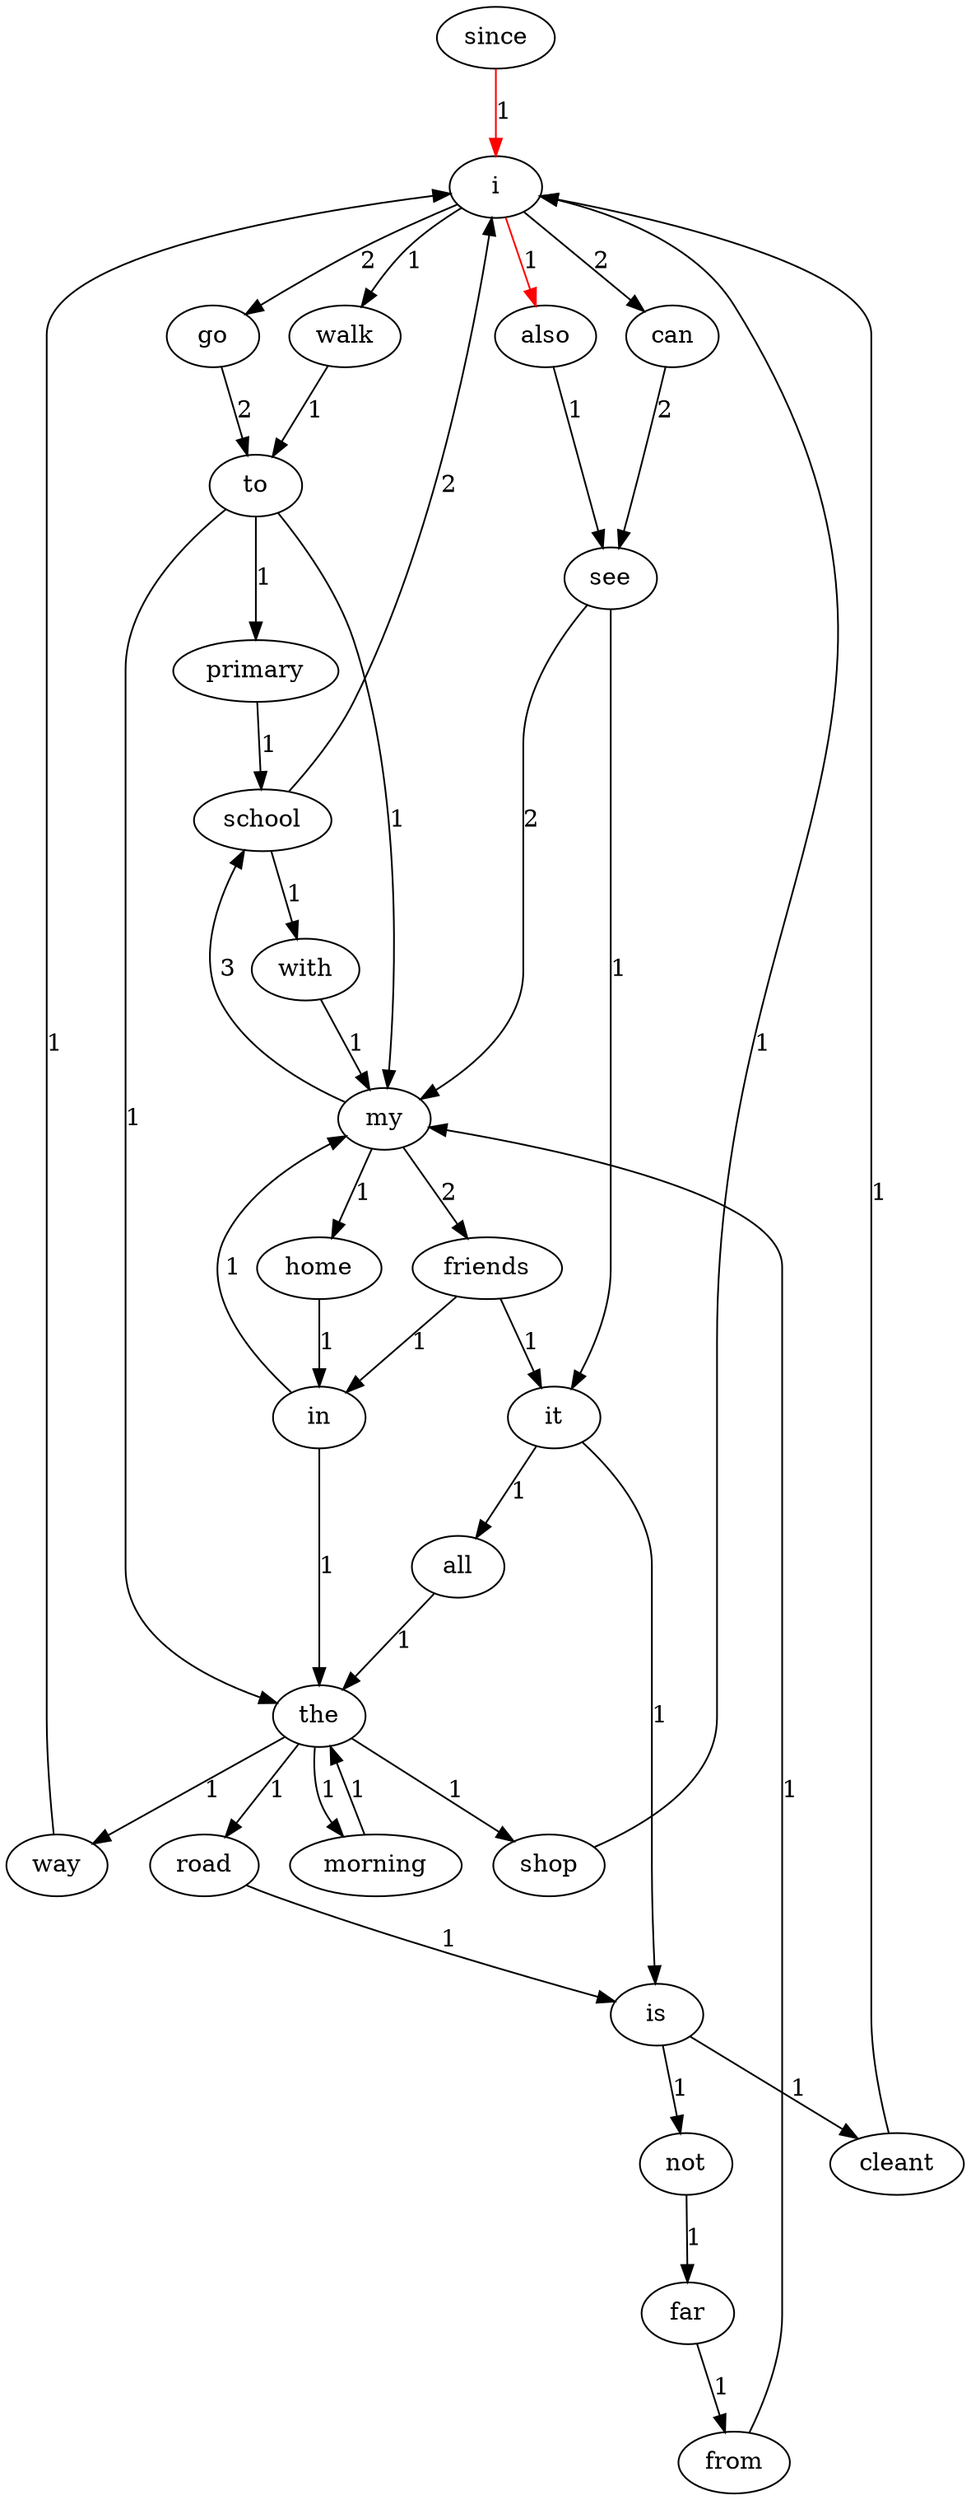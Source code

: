 digraph G {
since->i[color="red"][label="1"];i->go[label="2"];i->walk[label="1"];i->can[label="2"];i->also[color="red"][label="1"];go->to[label="2"];to->primary[label="1"];to->my[label="1"];to->the[label="1"];primary->school[label="1"];school->i[label="2"];school->with[label="1"];walk->to[label="1"];my->school[label="3"];my->friends[label="2"];my->home[label="1"];with->my[label="1"];friends->it[label="1"];friends->in[label="1"];it->is[label="1"];it->all[label="1"];is->not[label="1"];is->cleant[label="1"];not->far[label="1"];far->from[label="1"];from->my[label="1"];home->in[label="1"];in->my[label="1"];in->the[label="1"];the->morning[label="1"];the->road[label="1"];the->way[label="1"];the->shop[label="1"];morning->the[label="1"];road->is[label="1"];cleant->i[label="1"];can->see[label="2"];see->my[label="2"];see->it[label="1"];all->the[label="1"];way->i[label="1"];also->see[label="1"];shop->i[label="1"];}
